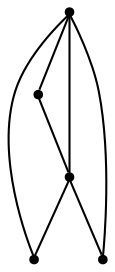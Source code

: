 graph {
  node [shape=point,comment="{\"directed\":false,\"doi\":\"10.1007/978-3-030-04414-5_10\",\"figure\":\"4 (1)\"}"]

  v0 [pos="958.1026342500484,1400.2969208831428"]
  v1 [pos="934.0133544880296,1424.3827101363004"]
  v2 [pos="955.5251095328726,1481.162973889395"]
  v3 [pos="893.4818903850284,1271.0663962695498"]
  v4 [pos="635.0220293147815,1206.45165856077"]

  v0 -- v1 [id="-1",pos="958.1026342500484,1400.2969208831428 934.0133544880296,1424.3827101363004 934.0133544880296,1424.3827101363004 934.0133544880296,1424.3827101363004"]
  v4 -- v3 [id="-2",pos="635.0220293147815,1206.45165856077 893.4818903850284,1271.0663962695498 893.4818903850284,1271.0663962695498 893.4818903850284,1271.0663962695498"]
  v4 -- v1 [id="-3",pos="635.0220293147815,1206.45165856077 934.0133544880296,1424.3827101363004 934.0133544880296,1424.3827101363004 934.0133544880296,1424.3827101363004"]
  v0 -- v2 [id="-4",pos="958.1026342500484,1400.2969208831428 955.5251095328726,1481.162973889395 955.5251095328726,1481.162973889395 955.5251095328726,1481.162973889395"]
  v0 -- v3 [id="-5",pos="958.1026342500484,1400.2969208831428 893.4818903850284,1271.0663962695498 893.4818903850284,1271.0663962695498 893.4818903850284,1271.0663962695498"]
  v0 -- v4 [id="-6",pos="958.1026342500484,1400.2969208831428 635.0220293147815,1206.45165856077 635.0220293147815,1206.45165856077 635.0220293147815,1206.45165856077"]
  v2 -- v4 [id="-7",pos="955.5251095328726,1481.162973889395 635.0220293147815,1206.45165856077 635.0220293147815,1206.45165856077 635.0220293147815,1206.45165856077"]
}